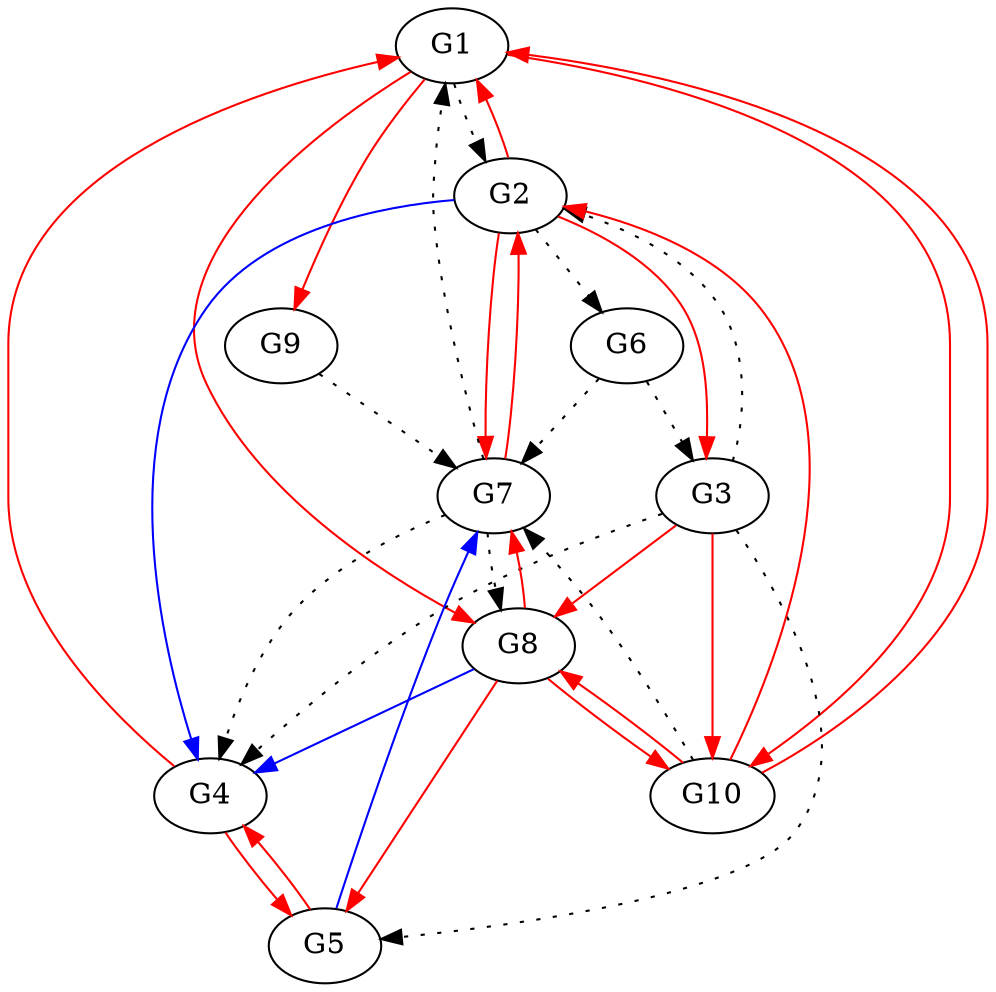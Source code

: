 // Grafos-DREAM4
digraph {
	G1 [label=G1]
	G2 [label=G2]
	G3 [label=G3]
	G4 [label=G4]
	G5 [label=G5]
	G6 [label=G6]
	G7 [label=G7]
	G8 [label=G8]
	G9 [label=G9]
	G10 [label=G10]
	G1 -> G2 [style=dotted]
	G2 -> G4 [color=blue]
	G2 -> G6 [style=dotted]
	G3 -> G2 [style=dotted]
	G3 -> G4 [style=dotted]
	G3 -> G5 [style=dotted]
	G5 -> G7 [color=blue]
	G6 -> G3 [style=dotted]
	G6 -> G7 [style=dotted]
	G7 -> G1 [style=dotted]
	G7 -> G4 [style=dotted]
	G7 -> G8 [style=dotted]
	G8 -> G4 [color=blue]
	G9 -> G7 [style=dotted]
	G10 -> G7 [style=dotted]
	G1 -> G8 [color=red]
	G1 -> G9 [color=red]
	G1 -> G10 [color=red]
	G2 -> G1 [color=red]
	G2 -> G3 [color=red]
	G2 -> G7 [color=red]
	G3 -> G8 [color=red]
	G3 -> G10 [color=red]
	G4 -> G1 [color=red]
	G4 -> G5 [color=red]
	G5 -> G4 [color=red]
	G7 -> G2 [color=red]
	G8 -> G5 [color=red]
	G8 -> G7 [color=red]
	G8 -> G10 [color=red]
	G10 -> G1 [color=red]
	G10 -> G2 [color=red]
	G10 -> G8 [color=red]
}
